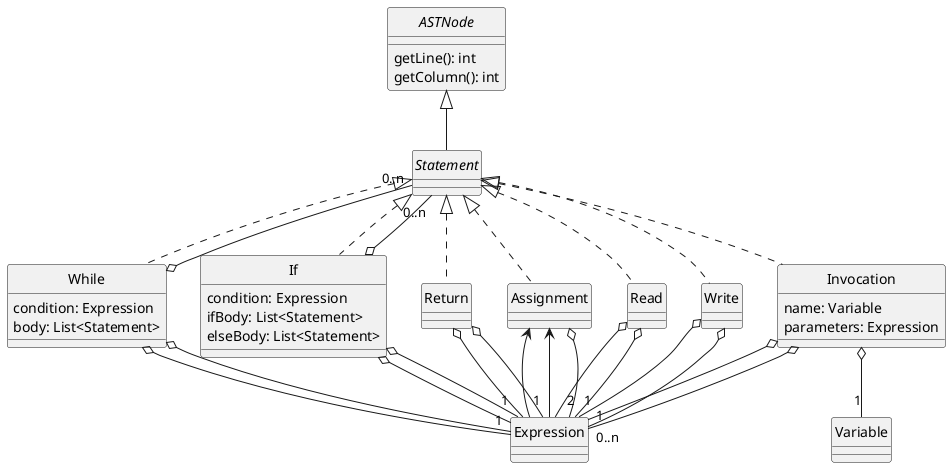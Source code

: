 @startuml Statements
skinparam style strictuml
skinparam monochrome true



interface ASTNode {
    getLine(): int
    getColumn(): int
}


interface Statement


class While {
    condition: Expression
    body: List<Statement>
}
class If {
    condition: Expression
    ifBody: List<Statement>
    elseBody: List<Statement>
}
class Return
class Invocation {
    name: Variable
    parameters: Expression
}



class Assignment
class Read
class Write



ASTNode <|-- Statement

Statement <|.. Invocation
Statement <|.. While
Statement <|.. If
Statement <|.. Return
Statement <|.. Assignment
Statement <|.. Read
Statement <|.. Write



Assignment <-- Expression
Assignment <-- Expression
Read o-- Expression
Write o-- Expression
Return o-- Expression
If o-- Expression
While o-- Expression
Invocation o-- Expression

Invocation o-- "1" Variable
Invocation o-- "0..n" Expression
Return o-- "1" Expression
Assignment o-- "2" Expression
Read o-- "1" Expression
Write o-- "1" Expression

If o-- "1" Expression
If o-- "0..n" Statement
While o-- "1" Expression
While o-- "0..n" Statement



@enduml
